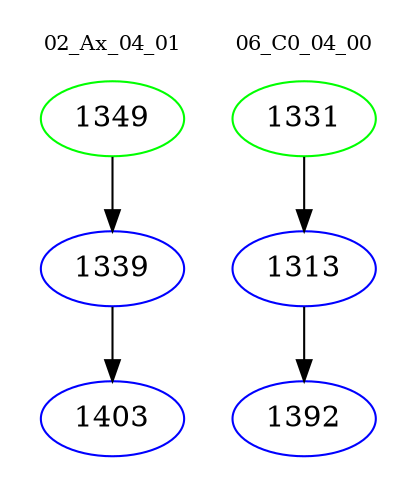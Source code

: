 digraph{
subgraph cluster_0 {
color = white
label = "02_Ax_04_01";
fontsize=10;
T0_1349 [label="1349", color="green"]
T0_1349 -> T0_1339 [color="black"]
T0_1339 [label="1339", color="blue"]
T0_1339 -> T0_1403 [color="black"]
T0_1403 [label="1403", color="blue"]
}
subgraph cluster_1 {
color = white
label = "06_C0_04_00";
fontsize=10;
T1_1331 [label="1331", color="green"]
T1_1331 -> T1_1313 [color="black"]
T1_1313 [label="1313", color="blue"]
T1_1313 -> T1_1392 [color="black"]
T1_1392 [label="1392", color="blue"]
}
}
